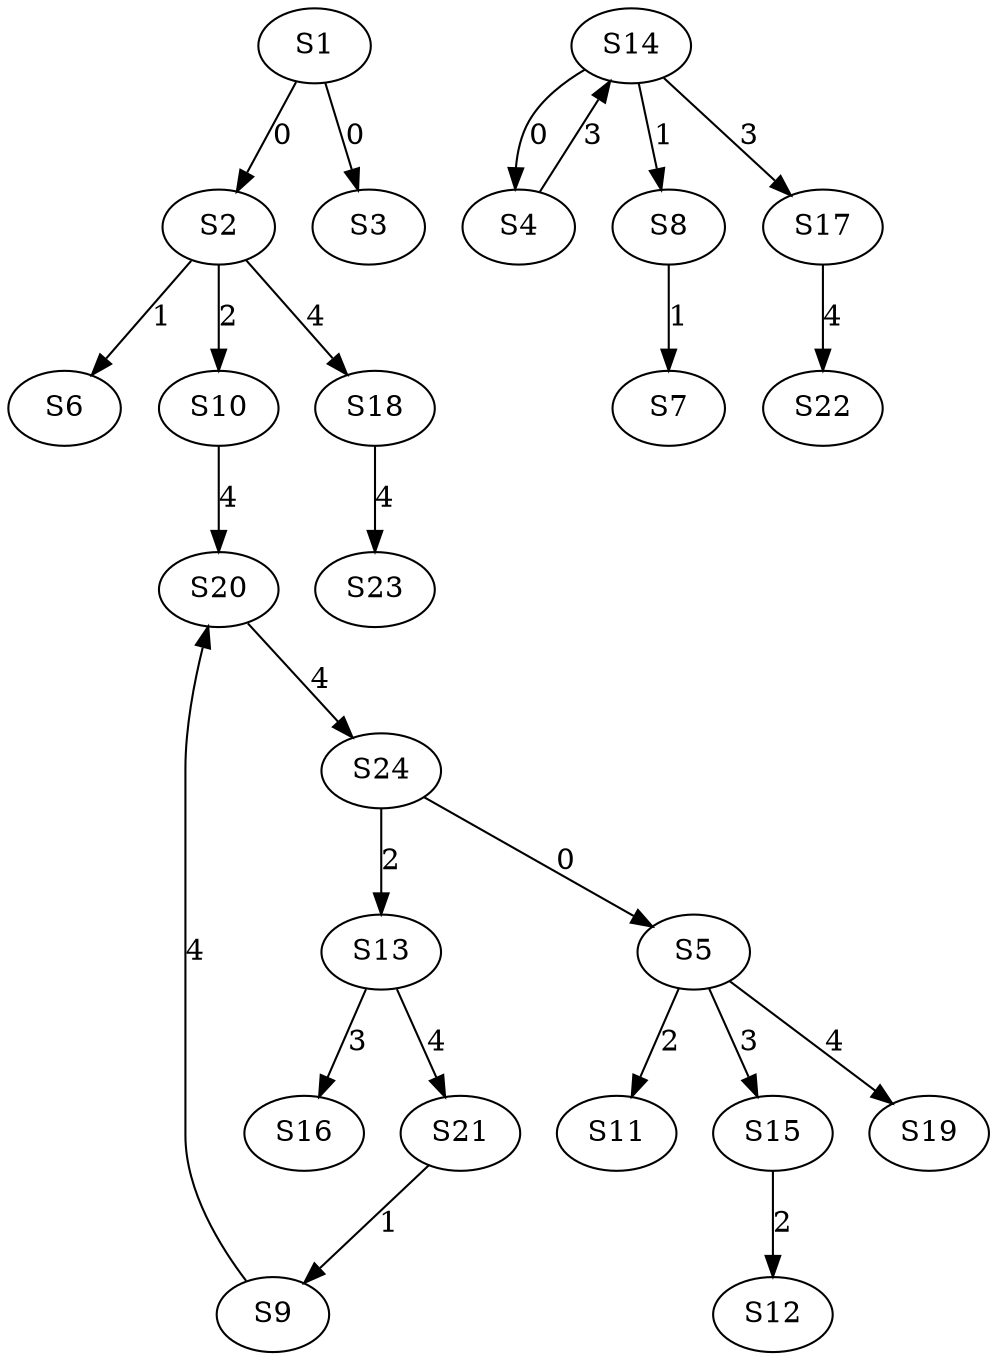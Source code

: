 strict digraph {
	S1 -> S2 [ label = 0 ];
	S1 -> S3 [ label = 0 ];
	S14 -> S4 [ label = 0 ];
	S24 -> S5 [ label = 0 ];
	S2 -> S6 [ label = 1 ];
	S8 -> S7 [ label = 1 ];
	S14 -> S8 [ label = 1 ];
	S21 -> S9 [ label = 1 ];
	S2 -> S10 [ label = 2 ];
	S5 -> S11 [ label = 2 ];
	S15 -> S12 [ label = 2 ];
	S24 -> S13 [ label = 2 ];
	S4 -> S14 [ label = 3 ];
	S5 -> S15 [ label = 3 ];
	S13 -> S16 [ label = 3 ];
	S14 -> S17 [ label = 3 ];
	S2 -> S18 [ label = 4 ];
	S5 -> S19 [ label = 4 ];
	S10 -> S20 [ label = 4 ];
	S13 -> S21 [ label = 4 ];
	S17 -> S22 [ label = 4 ];
	S18 -> S23 [ label = 4 ];
	S20 -> S24 [ label = 4 ];
	S9 -> S20 [ label = 4 ];
}